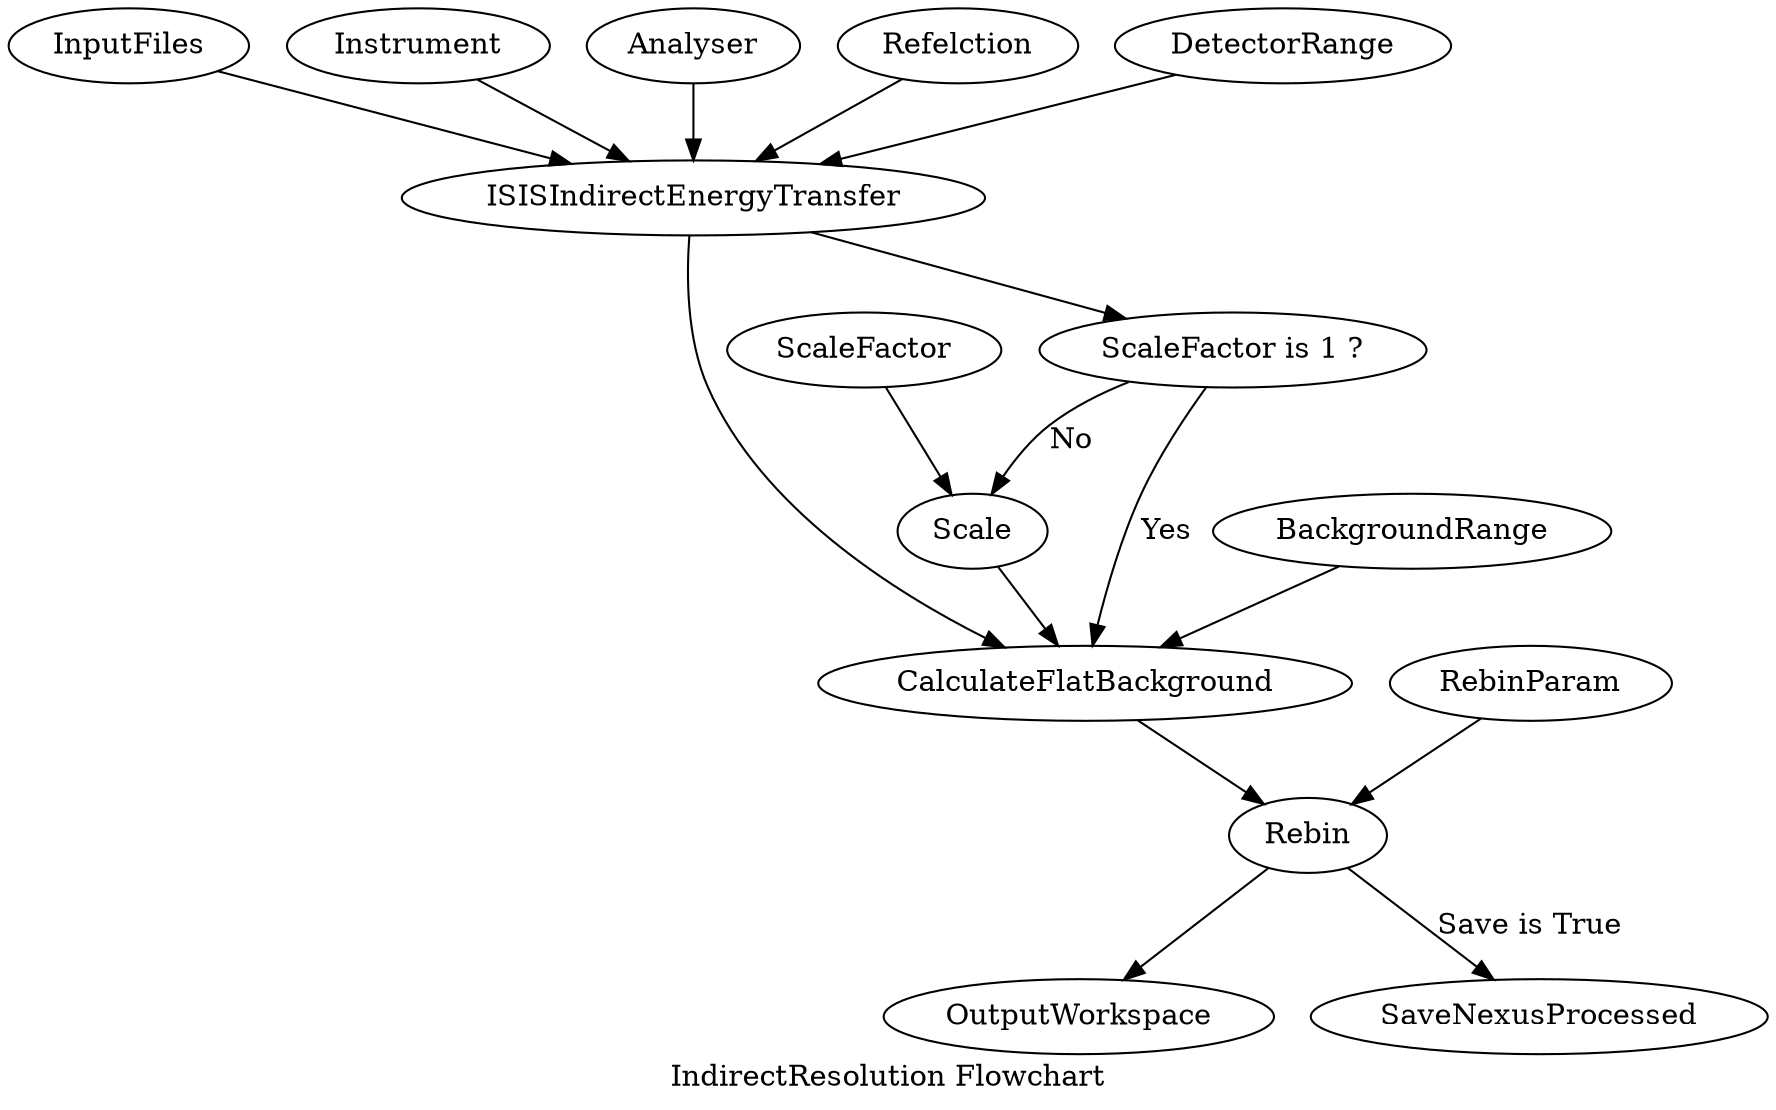 digraph IndirectResolution {
  label="IndirectResolution Flowchart"
  /* $global_style */

  subgraph params {
    /* $param_style */
    InputFiles
    Instrument
    Analyser
    Refelction
    DetectorRange
    BackgroundRange
    RebinParam
    ScaleFactor
    OutputWorkspace
  }

  subgraph algorithms {
    /* $algorithm_style */
    ISISIndirectEnergyTransfer
    Scale
    CalculateFlatBackground
    Rebin
    SaveNexusProcessed
  }

  InputFiles                  -> ISISIndirectEnergyTransfer
  Instrument                  -> ISISIndirectEnergyTransfer
  Analyser                    -> ISISIndirectEnergyTransfer
  Refelction                  -> ISISIndirectEnergyTransfer
  DetectorRange               -> ISISIndirectEnergyTransfer
  ISISIndirectEnergyTransfer  -> "ScaleFactor is 1 ?"
  "ScaleFactor is 1 ?"        -> Scale [label="No"]
  ScaleFactor                 -> Scale
  "ScaleFactor is 1 ?"        -> CalculateFlatBackground [label="Yes"]
  Scale                       -> CalculateFlatBackground
  ISISIndirectEnergyTransfer  -> CalculateFlatBackground
  BackgroundRange             -> CalculateFlatBackground
  CalculateFlatBackground     -> Rebin
  RebinParam                  -> Rebin
  Rebin                       -> OutputWorkspace
  Rebin                       -> SaveNexusProcessed [label="Save is True"]
}

